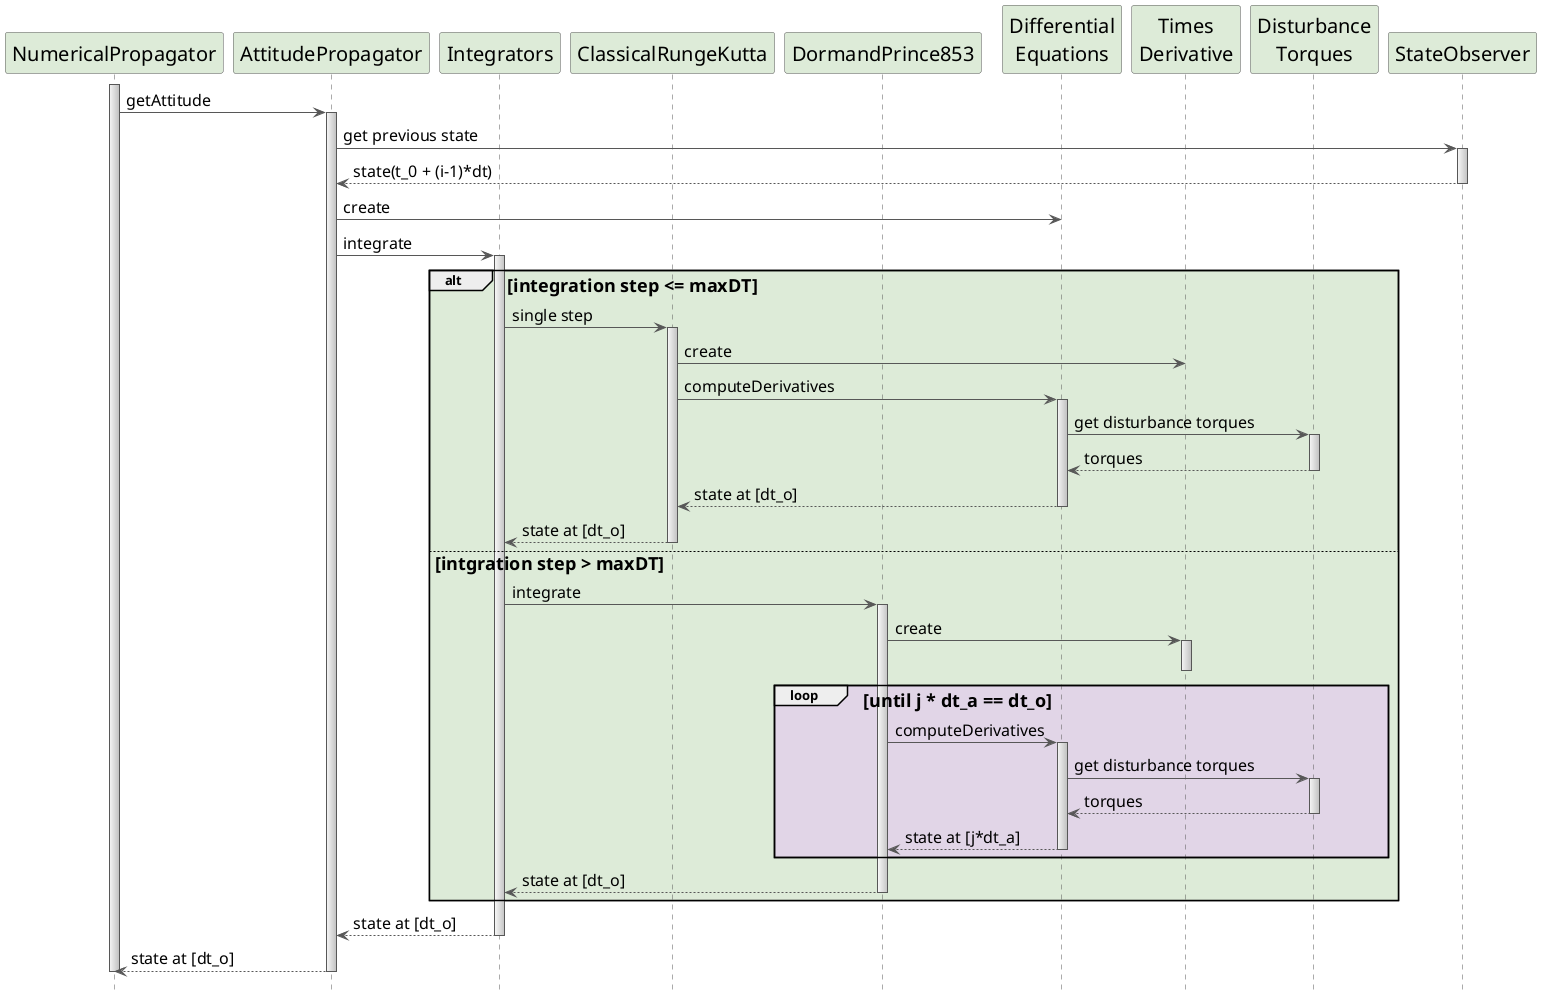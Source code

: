 ' @copyright Copyright (c) 2018, Christian Lanegger (lanegger.christian@epfl.ch)
'
' @license zlib license
'
' This file is licensed under the terms of the zlib license.
' See the LICENSE.md file in the root of this repository
' for complete details.
@startuml
' skinparam roundcorner 20
' skinparam maxmessagesize 100
skinparam SequenceDividerFontSize 20
skinparam ParticipantFontSize 20
skinparam ArrowFontSize 16
skinparam SequenceGroupFontSize 18
skinparam SequenceActorBorderColor            #575757
skinparam SequenceParticipantBackgroundColor  #DDEBD8
skinparam SequenceParticipantBorderColor      #575757
skinparam SequenceLifeLineBackgroundColor     #F5F5F5|BFBFBF
skinparam SequenceLifeLineBorderColor         #575757
skinparam SequenceArrowColor                  #575757
skinparam SequenceBorderColor                 #575757

hide footbox

participant NumericalPropagator
participant AttitudePropagator
participant Integrators
participant ClassicalRungeKutta
participant DormandPrince853
participant "Differential\nEquations" as diffEq
participant "Times\nDerivative" as tDer
participant "Disturbance\nTorques" as DTs
participant StateObserver

activate NumericalPropagator
NumericalPropagator -> AttitudePropagator : getAttitude
    activate AttitudePropagator
    AttitudePropagator -> StateObserver : get previous state
        activate StateObserver
            StateObserver --> AttitudePropagator : state(t_0 + (i-1)*dt)
        deactivate StateObserver
    AttitudePropagator -> diffEq : create
    AttitudePropagator -> Integrators : integrate
        activate Integrators
        alt #DDEBD8 integration step <= maxDT
            Integrators -> ClassicalRungeKutta : single step
                activate ClassicalRungeKutta
                ClassicalRungeKutta -> tDer : create
                ClassicalRungeKutta -> diffEq : computeDerivatives
                    activate diffEq
                    diffEq -> DTs : get disturbance torques
                        activate DTs
                        DTs --> diffEq : torques
                        deactivate DTs
                    diffEq --> ClassicalRungeKutta : state at [dt_o]
                    deactivate diffEq
                ClassicalRungeKutta --> Integrators : state at [dt_o]
                deactivate ClassicalRungeKutta

        else intgration step > maxDT
            Integrators -> DormandPrince853 : integrate
                activate DormandPrince853
                DormandPrince853 -> tDer : create
                    activate tDer
                    deactivate tDer
                loop #E1D5E7 until j * dt_a == dt_o
                    DormandPrince853 -> diffEq : computeDerivatives
                        activate diffEq
                        diffEq -> DTs : get disturbance torques
                            activate DTs
                            DTs --> diffEq :torques
                            deactivate DTs
                        diffEq --> DormandPrince853 : state at [j*dt_a]
                        deactivate diffEq
                end
                DormandPrince853 --> Integrators : state at [dt_o]
                deactivate DormandPrince853
        end
        Integrators --> AttitudePropagator : state at [dt_o]
        deactivate Integrators
    AttitudePropagator --> NumericalPropagator : state at [dt_o]
    deactivate AttitudePropagator
deactivate NumericalPropagator


@enduml
